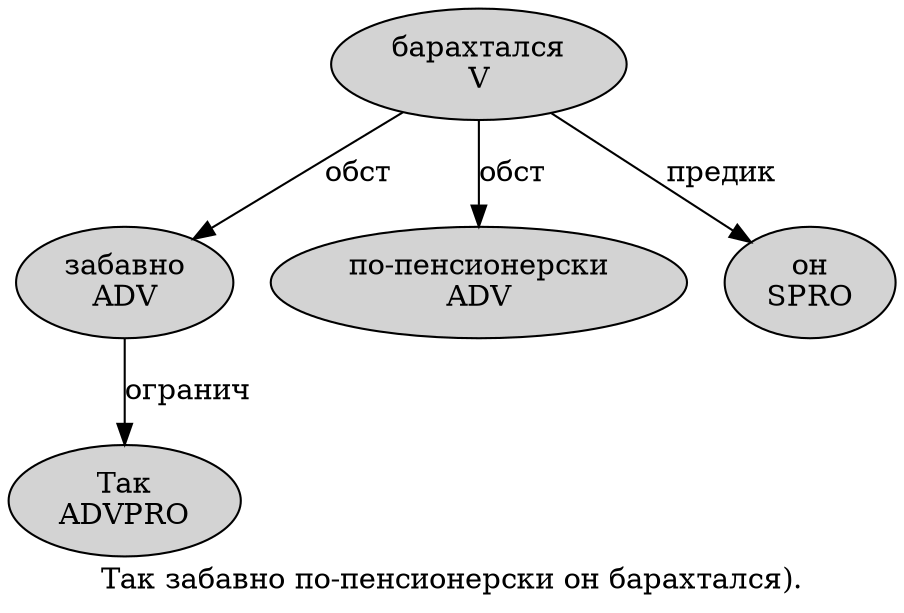 digraph SENTENCE_2575 {
	graph [label="Так забавно по-пенсионерски он барахтался)."]
	node [style=filled]
		0 [label="Так
ADVPRO" color="" fillcolor=lightgray penwidth=1 shape=ellipse]
		1 [label="забавно
ADV" color="" fillcolor=lightgray penwidth=1 shape=ellipse]
		2 [label="по-пенсионерски
ADV" color="" fillcolor=lightgray penwidth=1 shape=ellipse]
		3 [label="он
SPRO" color="" fillcolor=lightgray penwidth=1 shape=ellipse]
		4 [label="барахтался
V" color="" fillcolor=lightgray penwidth=1 shape=ellipse]
			4 -> 1 [label="обст"]
			4 -> 2 [label="обст"]
			4 -> 3 [label="предик"]
			1 -> 0 [label="огранич"]
}